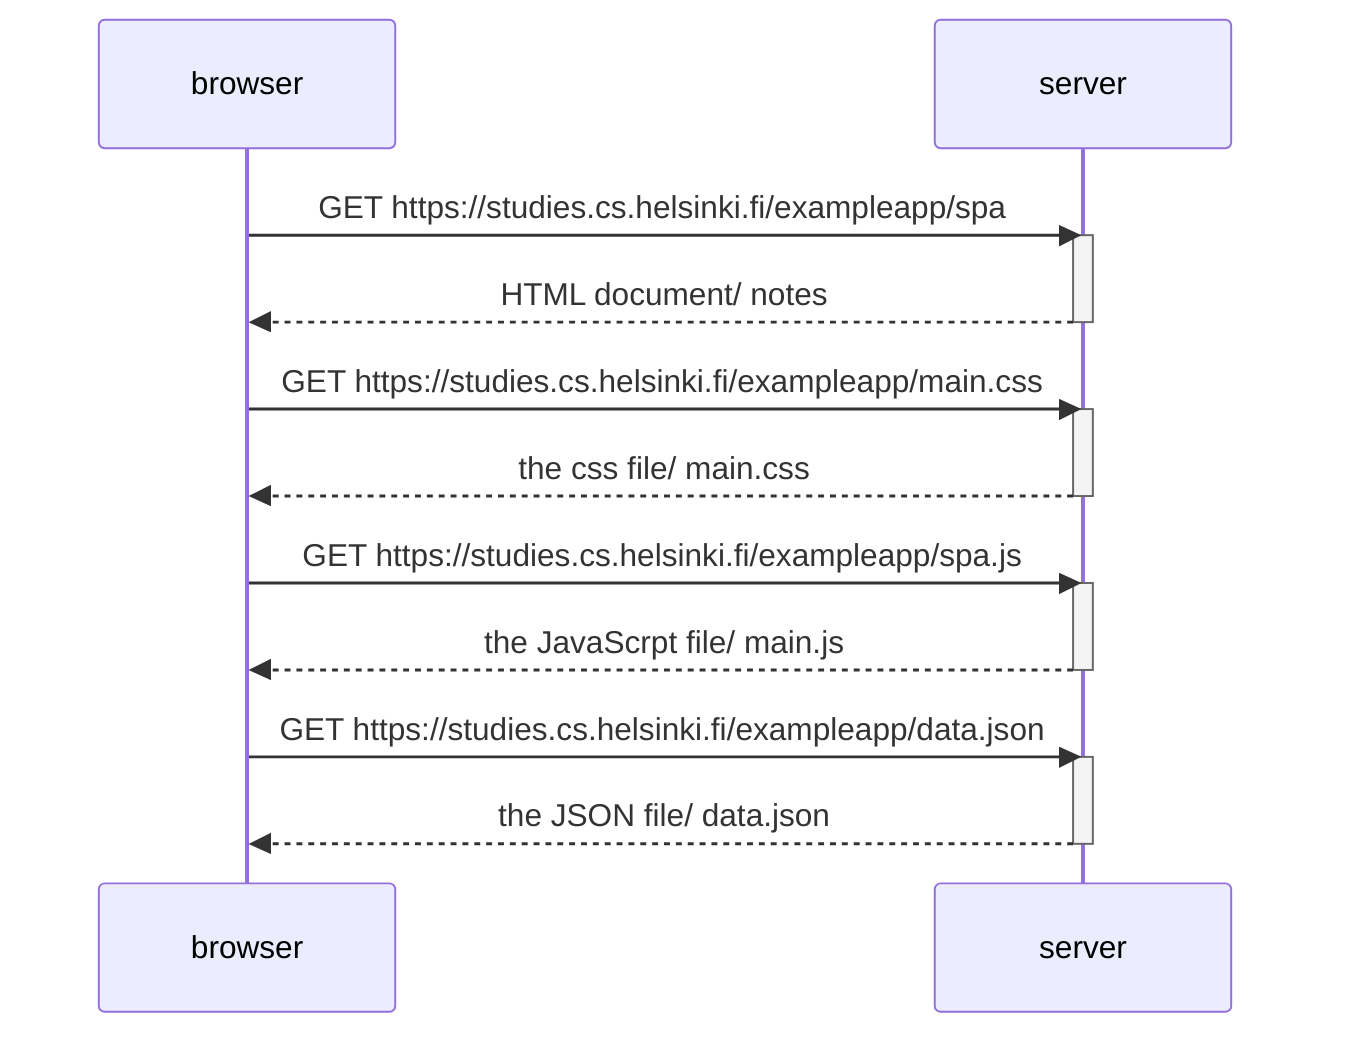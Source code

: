 sequenceDiagram
        participant browser
        participant server
    

    browser->>server: GET https://studies.cs.helsinki.fi/exampleapp/spa
    activate server
    server-->> browser: HTML document/ notes
    deactivate server

    browser->>server: GET https://studies.cs.helsinki.fi/exampleapp/main.css
    activate server
    server-->> browser: the css file/ main.css
    deactivate server

    browser->>server: GET https://studies.cs.helsinki.fi/exampleapp/spa.js
    activate server
    server-->>browser: the JavaScrpt file/ main.js
    deactivate server

    browser->>server: GET https://studies.cs.helsinki.fi/exampleapp/data.json
    activate server
    server-->>browser: the JSON file/ data.json
    deactivate server